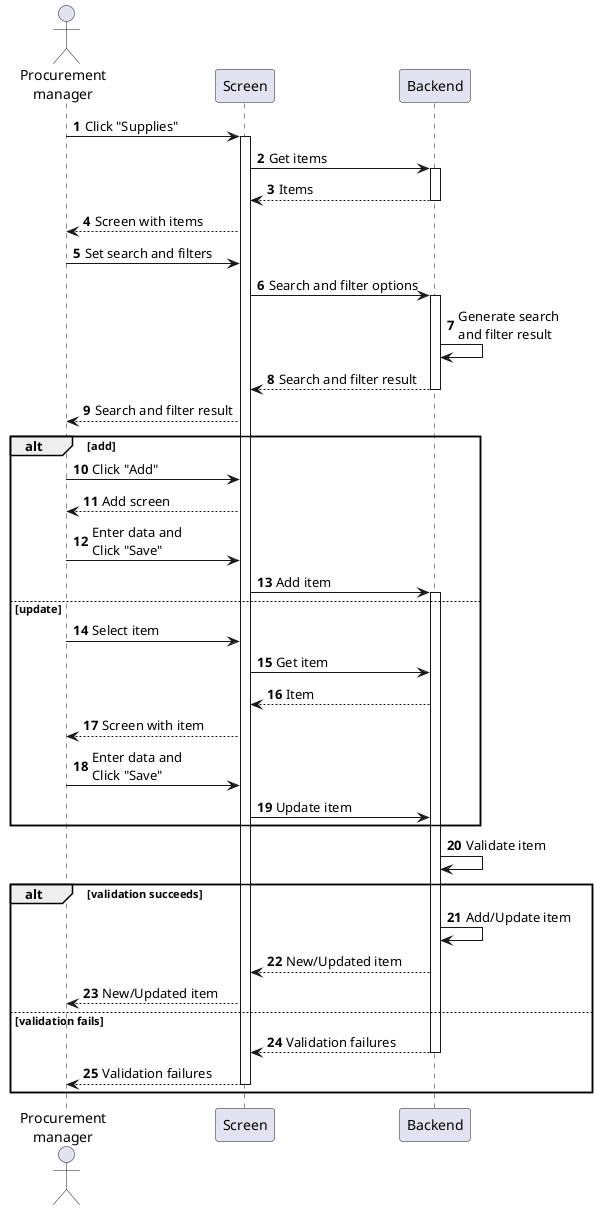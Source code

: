 @startuml supply-list-manage
autonumber

actor "Procurement\nmanager" as a
participant Screen as f
participant Backend as b

a -> f : Click "Supplies"
activate f
f -> b : Get items
activate b
return Items
f --> a : Screen with items
a -> f : Set search and filters
f -> b : Search and filter options
activate b
b -> b : Generate search\nand filter result
return Search and filter result
f --> a : Search and filter result

alt add
    a -> f : Click "Add"
    f --> a : Add screen
    a -> f : Enter data and\nClick "Save"
    f -> b : Add item
    activate b
else update
    a -> f : Select item
    f -> b : Get item
    b --> f : Item
    f --> a : Screen with item
    a -> f : Enter data and\nClick "Save"
    f -> b : Update item
end

b -> b : Validate item

alt validation succeeds
    b -> b : Add/Update item
    b --> f : New/Updated item
    f --> a : New/Updated item
else validation fails
    return Validation failures
    return Validation failures
end
@enduml